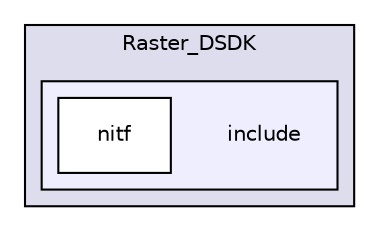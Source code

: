 digraph "include" {
  bgcolor=transparent;
  compound=true
  node [ fontsize="10", fontname="Helvetica"];
  edge [ labelfontsize="10", labelfontname="Helvetica"];
  subgraph clusterdir_96607df4e9506e457ddf5a92a4f39e78 {
    graph [ bgcolor="#ddddee", pencolor="black", label="Raster_DSDK" fontname="Helvetica", fontsize="10", URL="dir_96607df4e9506e457ddf5a92a4f39e78.html"]
  subgraph clusterdir_9e404e5a58cd7983b3a6165f7b1f0622 {
    graph [ bgcolor="#eeeeff", pencolor="black", label="" URL="dir_9e404e5a58cd7983b3a6165f7b1f0622.html"];
    dir_9e404e5a58cd7983b3a6165f7b1f0622 [shape=plaintext label="include"];
    dir_a8523150721554fd6945fd670389203d [shape=box label="nitf" color="black" fillcolor="white" style="filled" URL="dir_a8523150721554fd6945fd670389203d.html"];
  }
  }
}
